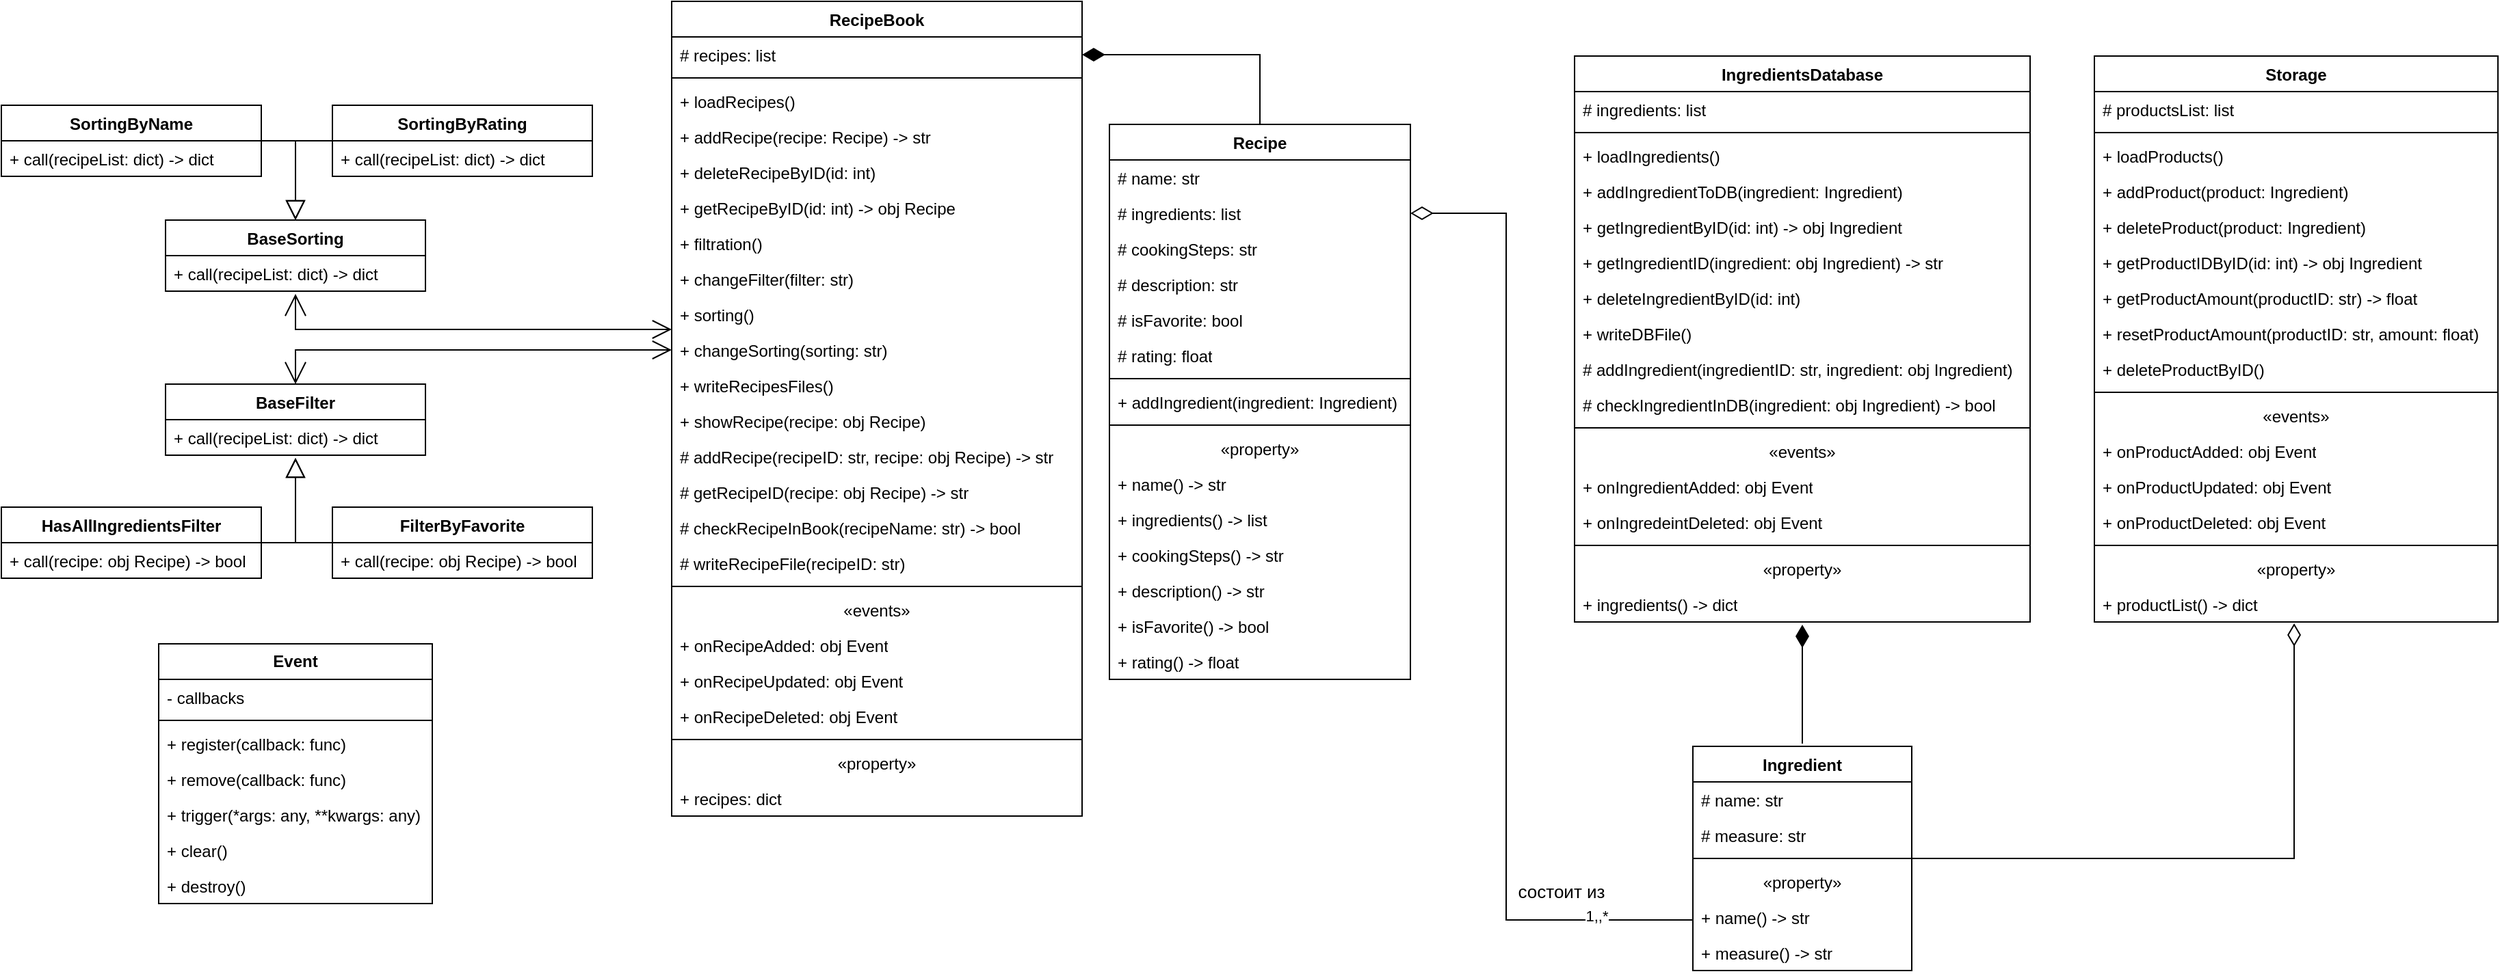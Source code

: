 <mxfile version="21.0.7" type="github">
  <diagram id="-kn6bmwOEX6bNteVUtLe" name="Сторінка-1">
    <mxGraphModel dx="2261" dy="796" grid="1" gridSize="10" guides="1" tooltips="1" connect="1" arrows="1" fold="1" page="1" pageScale="1" pageWidth="827" pageHeight="1169" math="0" shadow="0">
      <root>
        <mxCell id="WIyWlLk6GJQsqaUBKTNV-0" />
        <mxCell id="WIyWlLk6GJQsqaUBKTNV-1" parent="WIyWlLk6GJQsqaUBKTNV-0" />
        <mxCell id="mWoIDYGW3YJS3TkoZnYY-5" value="Ingredient" style="swimlane;fontStyle=1;align=center;verticalAlign=top;childLayout=stackLayout;horizontal=1;startSize=26;horizontalStack=0;resizeParent=1;resizeParentMax=0;resizeLast=0;collapsible=1;marginBottom=0;" parent="WIyWlLk6GJQsqaUBKTNV-1" vertex="1">
          <mxGeometry x="486.5" y="585" width="160" height="164" as="geometry" />
        </mxCell>
        <mxCell id="mWoIDYGW3YJS3TkoZnYY-9" value="# name: str" style="text;strokeColor=none;fillColor=none;align=left;verticalAlign=top;spacingLeft=4;spacingRight=4;overflow=hidden;rotatable=0;points=[[0,0.5],[1,0.5]];portConstraint=eastwest;" parent="mWoIDYGW3YJS3TkoZnYY-5" vertex="1">
          <mxGeometry y="26" width="160" height="26" as="geometry" />
        </mxCell>
        <mxCell id="mWoIDYGW3YJS3TkoZnYY-10" value="# measure: str" style="text;strokeColor=none;fillColor=none;align=left;verticalAlign=top;spacingLeft=4;spacingRight=4;overflow=hidden;rotatable=0;points=[[0,0.5],[1,0.5]];portConstraint=eastwest;" parent="mWoIDYGW3YJS3TkoZnYY-5" vertex="1">
          <mxGeometry y="52" width="160" height="26" as="geometry" />
        </mxCell>
        <mxCell id="mWoIDYGW3YJS3TkoZnYY-7" value="" style="line;strokeWidth=1;fillColor=none;align=left;verticalAlign=middle;spacingTop=-1;spacingLeft=3;spacingRight=3;rotatable=0;labelPosition=right;points=[];portConstraint=eastwest;strokeColor=inherit;" parent="mWoIDYGW3YJS3TkoZnYY-5" vertex="1">
          <mxGeometry y="78" width="160" height="8" as="geometry" />
        </mxCell>
        <mxCell id="mWoIDYGW3YJS3TkoZnYY-30" value="«‎property»‎" style="text;strokeColor=none;fillColor=none;align=center;verticalAlign=top;spacingLeft=4;spacingRight=4;overflow=hidden;rotatable=0;points=[[0,0.5],[1,0.5]];portConstraint=eastwest;fontColor=default;" parent="mWoIDYGW3YJS3TkoZnYY-5" vertex="1">
          <mxGeometry y="86" width="160" height="26" as="geometry" />
        </mxCell>
        <mxCell id="mWoIDYGW3YJS3TkoZnYY-31" value="+ name() -&gt; str" style="text;strokeColor=none;fillColor=none;align=left;verticalAlign=top;spacingLeft=4;spacingRight=4;overflow=hidden;rotatable=0;points=[[0,0.5],[1,0.5]];portConstraint=eastwest;fontColor=default;" parent="mWoIDYGW3YJS3TkoZnYY-5" vertex="1">
          <mxGeometry y="112" width="160" height="26" as="geometry" />
        </mxCell>
        <mxCell id="mWoIDYGW3YJS3TkoZnYY-33" value="+ measure() -&gt; str" style="text;strokeColor=none;fillColor=none;align=left;verticalAlign=top;spacingLeft=4;spacingRight=4;overflow=hidden;rotatable=0;points=[[0,0.5],[1,0.5]];portConstraint=eastwest;fontColor=default;" parent="mWoIDYGW3YJS3TkoZnYY-5" vertex="1">
          <mxGeometry y="138" width="160" height="26" as="geometry" />
        </mxCell>
        <mxCell id="mWoIDYGW3YJS3TkoZnYY-12" value="Recipe" style="swimlane;fontStyle=1;align=center;verticalAlign=top;childLayout=stackLayout;horizontal=1;startSize=26;horizontalStack=0;resizeParent=1;resizeParentMax=0;resizeLast=0;collapsible=1;marginBottom=0;" parent="WIyWlLk6GJQsqaUBKTNV-1" vertex="1">
          <mxGeometry x="60" y="130" width="220" height="406" as="geometry" />
        </mxCell>
        <mxCell id="mWoIDYGW3YJS3TkoZnYY-13" value="# name: str" style="text;strokeColor=none;fillColor=none;align=left;verticalAlign=top;spacingLeft=4;spacingRight=4;overflow=hidden;rotatable=0;points=[[0,0.5],[1,0.5]];portConstraint=eastwest;" parent="mWoIDYGW3YJS3TkoZnYY-12" vertex="1">
          <mxGeometry y="26" width="220" height="26" as="geometry" />
        </mxCell>
        <mxCell id="mWoIDYGW3YJS3TkoZnYY-18" value="# ingredients: list" style="text;strokeColor=none;fillColor=none;align=left;verticalAlign=top;spacingLeft=4;spacingRight=4;overflow=hidden;rotatable=0;points=[[0,0.5],[1,0.5]];portConstraint=eastwest;" parent="mWoIDYGW3YJS3TkoZnYY-12" vertex="1">
          <mxGeometry y="52" width="220" height="26" as="geometry" />
        </mxCell>
        <mxCell id="mWoIDYGW3YJS3TkoZnYY-17" value="# cookingSteps: str" style="text;strokeColor=none;fillColor=none;align=left;verticalAlign=top;spacingLeft=4;spacingRight=4;overflow=hidden;rotatable=0;points=[[0,0.5],[1,0.5]];portConstraint=eastwest;" parent="mWoIDYGW3YJS3TkoZnYY-12" vertex="1">
          <mxGeometry y="78" width="220" height="26" as="geometry" />
        </mxCell>
        <mxCell id="mWoIDYGW3YJS3TkoZnYY-16" value="# description: str" style="text;strokeColor=none;fillColor=none;align=left;verticalAlign=top;spacingLeft=4;spacingRight=4;overflow=hidden;rotatable=0;points=[[0,0.5],[1,0.5]];portConstraint=eastwest;" parent="mWoIDYGW3YJS3TkoZnYY-12" vertex="1">
          <mxGeometry y="104" width="220" height="26" as="geometry" />
        </mxCell>
        <mxCell id="JxluQn_6wHAGIl9R4ORg-9" value="# isFavorite: bool" style="text;strokeColor=none;fillColor=none;align=left;verticalAlign=top;spacingLeft=4;spacingRight=4;overflow=hidden;rotatable=0;points=[[0,0.5],[1,0.5]];portConstraint=eastwest;" parent="mWoIDYGW3YJS3TkoZnYY-12" vertex="1">
          <mxGeometry y="130" width="220" height="26" as="geometry" />
        </mxCell>
        <mxCell id="-GIj-BYh09AGGGfETqaD-11" value="# rating: float" style="text;strokeColor=none;fillColor=none;align=left;verticalAlign=top;spacingLeft=4;spacingRight=4;overflow=hidden;rotatable=0;points=[[0,0.5],[1,0.5]];portConstraint=eastwest;whiteSpace=wrap;html=1;" parent="mWoIDYGW3YJS3TkoZnYY-12" vertex="1">
          <mxGeometry y="156" width="220" height="26" as="geometry" />
        </mxCell>
        <mxCell id="30NpxsHkkCKQfv4rS0bY-3" value="" style="line;strokeWidth=1;fillColor=none;align=left;verticalAlign=middle;spacingTop=-1;spacingLeft=3;spacingRight=3;rotatable=0;labelPosition=right;points=[];portConstraint=eastwest;strokeColor=inherit;" parent="mWoIDYGW3YJS3TkoZnYY-12" vertex="1">
          <mxGeometry y="182" width="220" height="8" as="geometry" />
        </mxCell>
        <mxCell id="mWoIDYGW3YJS3TkoZnYY-15" value="+ addIngredient(ingredient: Ingredient)" style="text;strokeColor=none;fillColor=none;align=left;verticalAlign=top;spacingLeft=4;spacingRight=4;overflow=hidden;rotatable=0;points=[[0,0.5],[1,0.5]];portConstraint=eastwest;" parent="mWoIDYGW3YJS3TkoZnYY-12" vertex="1">
          <mxGeometry y="190" width="220" height="26" as="geometry" />
        </mxCell>
        <mxCell id="mWoIDYGW3YJS3TkoZnYY-14" value="" style="line;strokeWidth=1;fillColor=none;align=left;verticalAlign=middle;spacingTop=-1;spacingLeft=3;spacingRight=3;rotatable=0;labelPosition=right;points=[];portConstraint=eastwest;strokeColor=inherit;" parent="mWoIDYGW3YJS3TkoZnYY-12" vertex="1">
          <mxGeometry y="216" width="220" height="8" as="geometry" />
        </mxCell>
        <mxCell id="mWoIDYGW3YJS3TkoZnYY-24" value="«‎property»‎" style="text;strokeColor=none;fillColor=none;align=center;verticalAlign=top;spacingLeft=4;spacingRight=4;overflow=hidden;rotatable=0;points=[[0,0.5],[1,0.5]];portConstraint=eastwest;fontColor=default;" parent="mWoIDYGW3YJS3TkoZnYY-12" vertex="1">
          <mxGeometry y="224" width="220" height="26" as="geometry" />
        </mxCell>
        <mxCell id="JxluQn_6wHAGIl9R4ORg-11" value="+ name() -&gt; str" style="text;strokeColor=none;fillColor=none;align=left;verticalAlign=top;spacingLeft=4;spacingRight=4;overflow=hidden;rotatable=0;points=[[0,0.5],[1,0.5]];portConstraint=eastwest;" parent="mWoIDYGW3YJS3TkoZnYY-12" vertex="1">
          <mxGeometry y="250" width="220" height="26" as="geometry" />
        </mxCell>
        <mxCell id="mWoIDYGW3YJS3TkoZnYY-27" value="+ ingredients() -&gt; list" style="text;strokeColor=none;fillColor=none;align=left;verticalAlign=top;spacingLeft=4;spacingRight=4;overflow=hidden;rotatable=0;points=[[0,0.5],[1,0.5]];portConstraint=eastwest;fontColor=default;" parent="mWoIDYGW3YJS3TkoZnYY-12" vertex="1">
          <mxGeometry y="276" width="220" height="26" as="geometry" />
        </mxCell>
        <mxCell id="mWoIDYGW3YJS3TkoZnYY-28" value="+ cookingSteps() -&gt; str" style="text;strokeColor=none;fillColor=none;align=left;verticalAlign=top;spacingLeft=4;spacingRight=4;overflow=hidden;rotatable=0;points=[[0,0.5],[1,0.5]];portConstraint=eastwest;fontColor=default;" parent="mWoIDYGW3YJS3TkoZnYY-12" vertex="1">
          <mxGeometry y="302" width="220" height="26" as="geometry" />
        </mxCell>
        <mxCell id="mWoIDYGW3YJS3TkoZnYY-26" value="+ description() -&gt; str" style="text;strokeColor=none;fillColor=none;align=left;verticalAlign=top;spacingLeft=4;spacingRight=4;overflow=hidden;rotatable=0;points=[[0,0.5],[1,0.5]];portConstraint=eastwest;fontColor=default;" parent="mWoIDYGW3YJS3TkoZnYY-12" vertex="1">
          <mxGeometry y="328" width="220" height="26" as="geometry" />
        </mxCell>
        <mxCell id="JxluQn_6wHAGIl9R4ORg-10" value="+ isFavorite() -&gt; bool" style="text;strokeColor=none;fillColor=none;align=left;verticalAlign=top;spacingLeft=4;spacingRight=4;overflow=hidden;rotatable=0;points=[[0,0.5],[1,0.5]];portConstraint=eastwest;" parent="mWoIDYGW3YJS3TkoZnYY-12" vertex="1">
          <mxGeometry y="354" width="220" height="26" as="geometry" />
        </mxCell>
        <mxCell id="-GIj-BYh09AGGGfETqaD-12" value="+ rating() -&amp;gt; float" style="text;strokeColor=none;fillColor=none;align=left;verticalAlign=top;spacingLeft=4;spacingRight=4;overflow=hidden;rotatable=0;points=[[0,0.5],[1,0.5]];portConstraint=eastwest;whiteSpace=wrap;html=1;" parent="mWoIDYGW3YJS3TkoZnYY-12" vertex="1">
          <mxGeometry y="380" width="220" height="26" as="geometry" />
        </mxCell>
        <mxCell id="mWoIDYGW3YJS3TkoZnYY-40" style="edgeStyle=orthogonalEdgeStyle;rounded=0;orthogonalLoop=1;jettySize=auto;html=1;fontColor=default;endArrow=none;endFill=0;sketch=0;startArrow=diamondThin;startFill=0;sourcePerimeterSpacing=2;targetPerimeterSpacing=2;endSize=12;startSize=14;jumpStyle=none;exitX=1;exitY=0.5;exitDx=0;exitDy=0;entryX=0;entryY=0.5;entryDx=0;entryDy=0;" parent="WIyWlLk6GJQsqaUBKTNV-1" source="mWoIDYGW3YJS3TkoZnYY-18" target="mWoIDYGW3YJS3TkoZnYY-5" edge="1">
          <mxGeometry relative="1" as="geometry">
            <mxPoint x="380" y="1070" as="targetPoint" />
            <Array as="points">
              <mxPoint x="350" y="195" />
              <mxPoint x="350" y="712" />
            </Array>
          </mxGeometry>
        </mxCell>
        <mxCell id="mWoIDYGW3YJS3TkoZnYY-41" value="состоит из" style="edgeLabel;html=1;align=center;verticalAlign=middle;resizable=0;points=[];fontColor=default;fontSize=13;" parent="mWoIDYGW3YJS3TkoZnYY-40" vertex="1" connectable="0">
          <mxGeometry x="0.154" y="3" relative="1" as="geometry">
            <mxPoint x="37" y="122" as="offset" />
          </mxGeometry>
        </mxCell>
        <mxCell id="mWoIDYGW3YJS3TkoZnYY-43" value="1,,*" style="edgeLabel;html=1;align=center;verticalAlign=middle;resizable=0;points=[];fontColor=default;" parent="mWoIDYGW3YJS3TkoZnYY-40" vertex="1" connectable="0">
          <mxGeometry x="0.749" relative="1" as="geometry">
            <mxPoint x="-19" y="-3" as="offset" />
          </mxGeometry>
        </mxCell>
        <mxCell id="T56qljVmKqdPefCjP2vt-42" style="edgeStyle=orthogonalEdgeStyle;rounded=0;orthogonalLoop=1;jettySize=auto;html=1;strokeWidth=1;startArrow=diamondThin;startFill=1;endArrow=none;endFill=0;startSize=14;endSize=12;sourcePerimeterSpacing=2;targetPerimeterSpacing=2;" parent="WIyWlLk6GJQsqaUBKTNV-1" source="mWoIDYGW3YJS3TkoZnYY-46" target="mWoIDYGW3YJS3TkoZnYY-5" edge="1">
          <mxGeometry relative="1" as="geometry" />
        </mxCell>
        <mxCell id="mWoIDYGW3YJS3TkoZnYY-46" value="IngredientsDatabase" style="swimlane;fontStyle=1;childLayout=stackLayout;horizontal=1;startSize=26;fillColor=none;horizontalStack=0;resizeParent=1;resizeParentMax=0;resizeLast=0;collapsible=1;marginBottom=0;fontColor=default;" parent="WIyWlLk6GJQsqaUBKTNV-1" vertex="1">
          <mxGeometry x="400" y="80" width="333" height="414" as="geometry" />
        </mxCell>
        <mxCell id="mWoIDYGW3YJS3TkoZnYY-47" value="# ingredients: list" style="text;strokeColor=none;fillColor=none;align=left;verticalAlign=top;spacingLeft=4;spacingRight=4;overflow=hidden;rotatable=0;points=[[0,0.5],[1,0.5]];portConstraint=eastwest;fontColor=default;" parent="mWoIDYGW3YJS3TkoZnYY-46" vertex="1">
          <mxGeometry y="26" width="333" height="26" as="geometry" />
        </mxCell>
        <mxCell id="mWoIDYGW3YJS3TkoZnYY-51" value="" style="line;strokeWidth=1;fillColor=none;align=left;verticalAlign=middle;spacingTop=-1;spacingLeft=3;spacingRight=3;rotatable=0;labelPosition=right;points=[];portConstraint=eastwest;strokeColor=inherit;fontColor=default;" parent="mWoIDYGW3YJS3TkoZnYY-46" vertex="1">
          <mxGeometry y="52" width="333" height="8" as="geometry" />
        </mxCell>
        <mxCell id="JxluQn_6wHAGIl9R4ORg-12" value="+ loadIngredients()" style="text;strokeColor=none;fillColor=none;align=left;verticalAlign=top;spacingLeft=4;spacingRight=4;overflow=hidden;rotatable=0;points=[[0,0.5],[1,0.5]];portConstraint=eastwest;" parent="mWoIDYGW3YJS3TkoZnYY-46" vertex="1">
          <mxGeometry y="60" width="333" height="26" as="geometry" />
        </mxCell>
        <mxCell id="mWoIDYGW3YJS3TkoZnYY-52" value="+ addIngredientToDB(ingredient: Ingredient)" style="text;strokeColor=none;fillColor=none;align=left;verticalAlign=top;spacingLeft=4;spacingRight=4;overflow=hidden;rotatable=0;points=[[0,0.5],[1,0.5]];portConstraint=eastwest;fontColor=default;" parent="mWoIDYGW3YJS3TkoZnYY-46" vertex="1">
          <mxGeometry y="86" width="333" height="26" as="geometry" />
        </mxCell>
        <mxCell id="mWoIDYGW3YJS3TkoZnYY-53" value="+ getIngredientByID(id: int) -&gt; obj Ingredient" style="text;strokeColor=none;fillColor=none;align=left;verticalAlign=top;spacingLeft=4;spacingRight=4;overflow=hidden;rotatable=0;points=[[0,0.5],[1,0.5]];portConstraint=eastwest;fontColor=default;" parent="mWoIDYGW3YJS3TkoZnYY-46" vertex="1">
          <mxGeometry y="112" width="333" height="26" as="geometry" />
        </mxCell>
        <mxCell id="-GIj-BYh09AGGGfETqaD-14" value="+ getIngredientID(ingredient: obj Ingredient) -&amp;gt; str&amp;nbsp;" style="text;strokeColor=none;fillColor=none;align=left;verticalAlign=top;spacingLeft=4;spacingRight=4;overflow=hidden;rotatable=0;points=[[0,0.5],[1,0.5]];portConstraint=eastwest;whiteSpace=wrap;html=1;" parent="mWoIDYGW3YJS3TkoZnYY-46" vertex="1">
          <mxGeometry y="138" width="333" height="26" as="geometry" />
        </mxCell>
        <mxCell id="mWoIDYGW3YJS3TkoZnYY-50" value="+ deleteIngredientByID(id: int)" style="text;strokeColor=none;fillColor=none;align=left;verticalAlign=top;spacingLeft=4;spacingRight=4;overflow=hidden;rotatable=0;points=[[0,0.5],[1,0.5]];portConstraint=eastwest;fontColor=default;" parent="mWoIDYGW3YJS3TkoZnYY-46" vertex="1">
          <mxGeometry y="164" width="333" height="26" as="geometry" />
        </mxCell>
        <mxCell id="JxluQn_6wHAGIl9R4ORg-13" value="+ writeDBFile()" style="text;strokeColor=none;fillColor=none;align=left;verticalAlign=top;spacingLeft=4;spacingRight=4;overflow=hidden;rotatable=0;points=[[0,0.5],[1,0.5]];portConstraint=eastwest;" parent="mWoIDYGW3YJS3TkoZnYY-46" vertex="1">
          <mxGeometry y="190" width="333" height="26" as="geometry" />
        </mxCell>
        <mxCell id="-GIj-BYh09AGGGfETqaD-13" value="# addIngredient(ingredientID: str, ingredient: obj Ingredient)" style="text;strokeColor=none;fillColor=none;align=left;verticalAlign=top;spacingLeft=4;spacingRight=4;overflow=hidden;rotatable=0;points=[[0,0.5],[1,0.5]];portConstraint=eastwest;whiteSpace=wrap;html=1;" parent="mWoIDYGW3YJS3TkoZnYY-46" vertex="1">
          <mxGeometry y="216" width="333" height="26" as="geometry" />
        </mxCell>
        <mxCell id="-GIj-BYh09AGGGfETqaD-15" value="# checkIngredientInDB(ingredient: obj Ingredient) -&amp;gt; bool" style="text;strokeColor=none;fillColor=none;align=left;verticalAlign=top;spacingLeft=4;spacingRight=4;overflow=hidden;rotatable=0;points=[[0,0.5],[1,0.5]];portConstraint=eastwest;whiteSpace=wrap;html=1;" parent="mWoIDYGW3YJS3TkoZnYY-46" vertex="1">
          <mxGeometry y="242" width="333" height="26" as="geometry" />
        </mxCell>
        <mxCell id="30NpxsHkkCKQfv4rS0bY-1" value="" style="line;strokeWidth=1;fillColor=none;align=left;verticalAlign=middle;spacingTop=-1;spacingLeft=3;spacingRight=3;rotatable=0;labelPosition=right;points=[];portConstraint=eastwest;strokeColor=inherit;" parent="mWoIDYGW3YJS3TkoZnYY-46" vertex="1">
          <mxGeometry y="268" width="333" height="8" as="geometry" />
        </mxCell>
        <mxCell id="30NpxsHkkCKQfv4rS0bY-6" value="«‎events»‎" style="text;strokeColor=none;fillColor=none;align=center;verticalAlign=top;spacingLeft=4;spacingRight=4;overflow=hidden;rotatable=0;points=[[0,0.5],[1,0.5]];portConstraint=eastwest;fontColor=default;" parent="mWoIDYGW3YJS3TkoZnYY-46" vertex="1">
          <mxGeometry y="276" width="333" height="26" as="geometry" />
        </mxCell>
        <mxCell id="30NpxsHkkCKQfv4rS0bY-8" value="+ onIngredientAdded: obj Event" style="text;strokeColor=none;fillColor=none;align=left;verticalAlign=top;spacingLeft=4;spacingRight=4;overflow=hidden;rotatable=0;points=[[0,0.5],[1,0.5]];portConstraint=eastwest;whiteSpace=wrap;html=1;" parent="mWoIDYGW3YJS3TkoZnYY-46" vertex="1">
          <mxGeometry y="302" width="333" height="26" as="geometry" />
        </mxCell>
        <mxCell id="30NpxsHkkCKQfv4rS0bY-9" value="+ onIngredeintDeleted: obj Event" style="text;strokeColor=none;fillColor=none;align=left;verticalAlign=top;spacingLeft=4;spacingRight=4;overflow=hidden;rotatable=0;points=[[0,0.5],[1,0.5]];portConstraint=eastwest;whiteSpace=wrap;html=1;" parent="mWoIDYGW3YJS3TkoZnYY-46" vertex="1">
          <mxGeometry y="328" width="333" height="26" as="geometry" />
        </mxCell>
        <mxCell id="30NpxsHkkCKQfv4rS0bY-7" value="" style="line;strokeWidth=1;fillColor=none;align=left;verticalAlign=middle;spacingTop=-1;spacingLeft=3;spacingRight=3;rotatable=0;labelPosition=right;points=[];portConstraint=eastwest;strokeColor=inherit;" parent="mWoIDYGW3YJS3TkoZnYY-46" vertex="1">
          <mxGeometry y="354" width="333" height="8" as="geometry" />
        </mxCell>
        <mxCell id="30NpxsHkkCKQfv4rS0bY-0" value="«‎property»‎" style="text;strokeColor=none;fillColor=none;align=center;verticalAlign=top;spacingLeft=4;spacingRight=4;overflow=hidden;rotatable=0;points=[[0,0.5],[1,0.5]];portConstraint=eastwest;fontColor=default;" parent="mWoIDYGW3YJS3TkoZnYY-46" vertex="1">
          <mxGeometry y="362" width="333" height="26" as="geometry" />
        </mxCell>
        <mxCell id="30NpxsHkkCKQfv4rS0bY-2" value="+ ingredients() -&amp;gt; dict" style="text;strokeColor=none;fillColor=none;align=left;verticalAlign=top;spacingLeft=4;spacingRight=4;overflow=hidden;rotatable=0;points=[[0,0.5],[1,0.5]];portConstraint=eastwest;whiteSpace=wrap;html=1;" parent="mWoIDYGW3YJS3TkoZnYY-46" vertex="1">
          <mxGeometry y="388" width="333" height="26" as="geometry" />
        </mxCell>
        <mxCell id="mWoIDYGW3YJS3TkoZnYY-58" value="RecipeBook" style="swimlane;fontStyle=1;align=center;verticalAlign=top;childLayout=stackLayout;horizontal=1;startSize=26;horizontalStack=0;resizeParent=1;resizeParentMax=0;resizeLast=0;collapsible=1;marginBottom=0;fontColor=default;" parent="WIyWlLk6GJQsqaUBKTNV-1" vertex="1">
          <mxGeometry x="-260" y="40" width="300" height="596" as="geometry" />
        </mxCell>
        <mxCell id="mWoIDYGW3YJS3TkoZnYY-59" value="# recipes: list" style="text;strokeColor=none;fillColor=none;align=left;verticalAlign=top;spacingLeft=4;spacingRight=4;overflow=hidden;rotatable=0;points=[[0,0.5],[1,0.5]];portConstraint=eastwest;fontColor=default;" parent="mWoIDYGW3YJS3TkoZnYY-58" vertex="1">
          <mxGeometry y="26" width="300" height="26" as="geometry" />
        </mxCell>
        <mxCell id="mWoIDYGW3YJS3TkoZnYY-60" value="" style="line;strokeWidth=1;fillColor=none;align=left;verticalAlign=middle;spacingTop=-1;spacingLeft=3;spacingRight=3;rotatable=0;labelPosition=right;points=[];portConstraint=eastwest;strokeColor=inherit;fontColor=default;" parent="mWoIDYGW3YJS3TkoZnYY-58" vertex="1">
          <mxGeometry y="52" width="300" height="8" as="geometry" />
        </mxCell>
        <mxCell id="mWoIDYGW3YJS3TkoZnYY-61" value="+ loadRecipes()" style="text;strokeColor=none;fillColor=none;align=left;verticalAlign=top;spacingLeft=4;spacingRight=4;overflow=hidden;rotatable=0;points=[[0,0.5],[1,0.5]];portConstraint=eastwest;fontColor=default;" parent="mWoIDYGW3YJS3TkoZnYY-58" vertex="1">
          <mxGeometry y="60" width="300" height="26" as="geometry" />
        </mxCell>
        <mxCell id="mWoIDYGW3YJS3TkoZnYY-64" value="+ addRecipe(recipe: Recipe) -&gt; str" style="text;strokeColor=none;fillColor=none;align=left;verticalAlign=top;spacingLeft=4;spacingRight=4;overflow=hidden;rotatable=0;points=[[0,0.5],[1,0.5]];portConstraint=eastwest;fontColor=default;" parent="mWoIDYGW3YJS3TkoZnYY-58" vertex="1">
          <mxGeometry y="86" width="300" height="26" as="geometry" />
        </mxCell>
        <mxCell id="mWoIDYGW3YJS3TkoZnYY-66" value="+ deleteRecipeByID(id: int)" style="text;strokeColor=none;fillColor=none;align=left;verticalAlign=top;spacingLeft=4;spacingRight=4;overflow=hidden;rotatable=0;points=[[0,0.5],[1,0.5]];portConstraint=eastwest;fontColor=default;" parent="mWoIDYGW3YJS3TkoZnYY-58" vertex="1">
          <mxGeometry y="112" width="300" height="26" as="geometry" />
        </mxCell>
        <mxCell id="mWoIDYGW3YJS3TkoZnYY-65" value="+ getRecipeByID(id: int) -&gt; obj Recipe" style="text;strokeColor=none;fillColor=none;align=left;verticalAlign=top;spacingLeft=4;spacingRight=4;overflow=hidden;rotatable=0;points=[[0,0.5],[1,0.5]];portConstraint=eastwest;fontColor=default;" parent="mWoIDYGW3YJS3TkoZnYY-58" vertex="1">
          <mxGeometry y="138" width="300" height="26" as="geometry" />
        </mxCell>
        <mxCell id="-GIj-BYh09AGGGfETqaD-6" value="+ filtration()" style="text;strokeColor=none;fillColor=none;align=left;verticalAlign=top;spacingLeft=4;spacingRight=4;overflow=hidden;rotatable=0;points=[[0,0.5],[1,0.5]];portConstraint=eastwest;whiteSpace=wrap;html=1;" parent="mWoIDYGW3YJS3TkoZnYY-58" vertex="1">
          <mxGeometry y="164" width="300" height="26" as="geometry" />
        </mxCell>
        <mxCell id="-GIj-BYh09AGGGfETqaD-7" value="+ changeFilter(filter: str)" style="text;strokeColor=none;fillColor=none;align=left;verticalAlign=top;spacingLeft=4;spacingRight=4;overflow=hidden;rotatable=0;points=[[0,0.5],[1,0.5]];portConstraint=eastwest;whiteSpace=wrap;html=1;" parent="mWoIDYGW3YJS3TkoZnYY-58" vertex="1">
          <mxGeometry y="190" width="300" height="26" as="geometry" />
        </mxCell>
        <mxCell id="-GIj-BYh09AGGGfETqaD-8" value="+ sorting()" style="text;strokeColor=none;fillColor=none;align=left;verticalAlign=top;spacingLeft=4;spacingRight=4;overflow=hidden;rotatable=0;points=[[0,0.5],[1,0.5]];portConstraint=eastwest;whiteSpace=wrap;html=1;" parent="mWoIDYGW3YJS3TkoZnYY-58" vertex="1">
          <mxGeometry y="216" width="300" height="26" as="geometry" />
        </mxCell>
        <mxCell id="-GIj-BYh09AGGGfETqaD-9" value="+ changeSorting(sorting: str)" style="text;strokeColor=none;fillColor=none;align=left;verticalAlign=top;spacingLeft=4;spacingRight=4;overflow=hidden;rotatable=0;points=[[0,0.5],[1,0.5]];portConstraint=eastwest;whiteSpace=wrap;html=1;" parent="mWoIDYGW3YJS3TkoZnYY-58" vertex="1">
          <mxGeometry y="242" width="300" height="26" as="geometry" />
        </mxCell>
        <mxCell id="-GIj-BYh09AGGGfETqaD-4" value="+ writeRecipesFiles()" style="text;strokeColor=none;fillColor=none;align=left;verticalAlign=top;spacingLeft=4;spacingRight=4;overflow=hidden;rotatable=0;points=[[0,0.5],[1,0.5]];portConstraint=eastwest;whiteSpace=wrap;html=1;" parent="mWoIDYGW3YJS3TkoZnYY-58" vertex="1">
          <mxGeometry y="268" width="300" height="26" as="geometry" />
        </mxCell>
        <mxCell id="-GIj-BYh09AGGGfETqaD-10" value="+ showRecipe(recipe: obj Recipe)" style="text;strokeColor=none;fillColor=none;align=left;verticalAlign=top;spacingLeft=4;spacingRight=4;overflow=hidden;rotatable=0;points=[[0,0.5],[1,0.5]];portConstraint=eastwest;whiteSpace=wrap;html=1;" parent="mWoIDYGW3YJS3TkoZnYY-58" vertex="1">
          <mxGeometry y="294" width="300" height="26" as="geometry" />
        </mxCell>
        <mxCell id="-GIj-BYh09AGGGfETqaD-0" value="#&amp;nbsp;addRecipe(recipeID: str, recipe: obj Recipe&lt;span style=&quot;background-color: initial;&quot;&gt;) -&amp;gt; str&lt;/span&gt;" style="text;strokeColor=none;fillColor=none;align=left;verticalAlign=top;spacingLeft=4;spacingRight=4;overflow=hidden;rotatable=0;points=[[0,0.5],[1,0.5]];portConstraint=eastwest;whiteSpace=wrap;html=1;" parent="mWoIDYGW3YJS3TkoZnYY-58" vertex="1">
          <mxGeometry y="320" width="300" height="26" as="geometry" />
        </mxCell>
        <mxCell id="-GIj-BYh09AGGGfETqaD-1" value="#&amp;nbsp;getRecipeID(recipe: obj Recipe) -&amp;gt; str" style="text;strokeColor=none;fillColor=none;align=left;verticalAlign=top;spacingLeft=4;spacingRight=4;overflow=hidden;rotatable=0;points=[[0,0.5],[1,0.5]];portConstraint=eastwest;whiteSpace=wrap;html=1;" parent="mWoIDYGW3YJS3TkoZnYY-58" vertex="1">
          <mxGeometry y="346" width="300" height="26" as="geometry" />
        </mxCell>
        <mxCell id="-GIj-BYh09AGGGfETqaD-2" value="#&amp;nbsp;checkRecipeInBook(recipeName: str) -&amp;gt; bool" style="text;strokeColor=none;fillColor=none;align=left;verticalAlign=top;spacingLeft=4;spacingRight=4;overflow=hidden;rotatable=0;points=[[0,0.5],[1,0.5]];portConstraint=eastwest;whiteSpace=wrap;html=1;" parent="mWoIDYGW3YJS3TkoZnYY-58" vertex="1">
          <mxGeometry y="372" width="300" height="26" as="geometry" />
        </mxCell>
        <mxCell id="-GIj-BYh09AGGGfETqaD-5" value="# writeRecipeFile(recipeID: str)" style="text;strokeColor=none;fillColor=none;align=left;verticalAlign=top;spacingLeft=4;spacingRight=4;overflow=hidden;rotatable=0;points=[[0,0.5],[1,0.5]];portConstraint=eastwest;whiteSpace=wrap;html=1;" parent="mWoIDYGW3YJS3TkoZnYY-58" vertex="1">
          <mxGeometry y="398" width="300" height="26" as="geometry" />
        </mxCell>
        <mxCell id="30NpxsHkkCKQfv4rS0bY-16" value="" style="line;strokeWidth=1;fillColor=none;align=left;verticalAlign=middle;spacingTop=-1;spacingLeft=3;spacingRight=3;rotatable=0;labelPosition=right;points=[];portConstraint=eastwest;strokeColor=inherit;" parent="mWoIDYGW3YJS3TkoZnYY-58" vertex="1">
          <mxGeometry y="424" width="300" height="8" as="geometry" />
        </mxCell>
        <mxCell id="30NpxsHkkCKQfv4rS0bY-15" value="«‎events»‎" style="text;strokeColor=none;fillColor=none;align=center;verticalAlign=top;spacingLeft=4;spacingRight=4;overflow=hidden;rotatable=0;points=[[0,0.5],[1,0.5]];portConstraint=eastwest;fontColor=default;" parent="mWoIDYGW3YJS3TkoZnYY-58" vertex="1">
          <mxGeometry y="432" width="300" height="26" as="geometry" />
        </mxCell>
        <mxCell id="30NpxsHkkCKQfv4rS0bY-18" value="+ onRecipeAdded: obj Event" style="text;strokeColor=none;fillColor=none;align=left;verticalAlign=top;spacingLeft=4;spacingRight=4;overflow=hidden;rotatable=0;points=[[0,0.5],[1,0.5]];portConstraint=eastwest;whiteSpace=wrap;html=1;" parent="mWoIDYGW3YJS3TkoZnYY-58" vertex="1">
          <mxGeometry y="458" width="300" height="26" as="geometry" />
        </mxCell>
        <mxCell id="30NpxsHkkCKQfv4rS0bY-19" value="+ onRecipeUpdated: obj Event" style="text;strokeColor=none;fillColor=none;align=left;verticalAlign=top;spacingLeft=4;spacingRight=4;overflow=hidden;rotatable=0;points=[[0,0.5],[1,0.5]];portConstraint=eastwest;whiteSpace=wrap;html=1;" parent="mWoIDYGW3YJS3TkoZnYY-58" vertex="1">
          <mxGeometry y="484" width="300" height="26" as="geometry" />
        </mxCell>
        <mxCell id="30NpxsHkkCKQfv4rS0bY-17" value="+ onRecipeDeleted: obj Event" style="text;strokeColor=none;fillColor=none;align=left;verticalAlign=top;spacingLeft=4;spacingRight=4;overflow=hidden;rotatable=0;points=[[0,0.5],[1,0.5]];portConstraint=eastwest;whiteSpace=wrap;html=1;" parent="mWoIDYGW3YJS3TkoZnYY-58" vertex="1">
          <mxGeometry y="510" width="300" height="26" as="geometry" />
        </mxCell>
        <mxCell id="30NpxsHkkCKQfv4rS0bY-4" value="" style="line;strokeWidth=1;fillColor=none;align=left;verticalAlign=middle;spacingTop=-1;spacingLeft=3;spacingRight=3;rotatable=0;labelPosition=right;points=[];portConstraint=eastwest;strokeColor=inherit;" parent="mWoIDYGW3YJS3TkoZnYY-58" vertex="1">
          <mxGeometry y="536" width="300" height="8" as="geometry" />
        </mxCell>
        <mxCell id="JxluQn_6wHAGIl9R4ORg-7" value="«‎property»‎" style="text;strokeColor=none;fillColor=none;align=center;verticalAlign=top;spacingLeft=4;spacingRight=4;overflow=hidden;rotatable=0;points=[[0,0.5],[1,0.5]];portConstraint=eastwest;" parent="mWoIDYGW3YJS3TkoZnYY-58" vertex="1">
          <mxGeometry y="544" width="300" height="26" as="geometry" />
        </mxCell>
        <mxCell id="JxluQn_6wHAGIl9R4ORg-8" value="+ recipes: dict" style="text;strokeColor=none;fillColor=none;align=left;verticalAlign=top;spacingLeft=4;spacingRight=4;overflow=hidden;rotatable=0;points=[[0,0.5],[1,0.5]];portConstraint=eastwest;" parent="mWoIDYGW3YJS3TkoZnYY-58" vertex="1">
          <mxGeometry y="570" width="300" height="26" as="geometry" />
        </mxCell>
        <mxCell id="30NpxsHkkCKQfv4rS0bY-39" style="edgeStyle=orthogonalEdgeStyle;rounded=0;orthogonalLoop=1;jettySize=auto;html=1;entryX=1;entryY=0.5;entryDx=0;entryDy=0;exitX=0.495;exitY=1.038;exitDx=0;exitDy=0;exitPerimeter=0;endArrow=none;endFill=0;targetPerimeterSpacing=2;sourcePerimeterSpacing=2;endSize=12;startSize=14;startArrow=diamondThin;startFill=0;" parent="WIyWlLk6GJQsqaUBKTNV-1" source="mWoIDYGW3YJS3TkoZnYY-76" target="mWoIDYGW3YJS3TkoZnYY-5" edge="1">
          <mxGeometry relative="1" as="geometry">
            <mxPoint x="900" y="690" as="targetPoint" />
          </mxGeometry>
        </mxCell>
        <mxCell id="mWoIDYGW3YJS3TkoZnYY-72" value="Storage" style="swimlane;fontStyle=1;align=center;verticalAlign=top;childLayout=stackLayout;horizontal=1;startSize=26;horizontalStack=0;resizeParent=1;resizeParentMax=0;resizeLast=0;collapsible=1;marginBottom=0;fontColor=default;" parent="WIyWlLk6GJQsqaUBKTNV-1" vertex="1">
          <mxGeometry x="780" y="80" width="295" height="414" as="geometry" />
        </mxCell>
        <mxCell id="mWoIDYGW3YJS3TkoZnYY-73" value="# productsList: list" style="text;strokeColor=none;fillColor=none;align=left;verticalAlign=top;spacingLeft=4;spacingRight=4;overflow=hidden;rotatable=0;points=[[0,0.5],[1,0.5]];portConstraint=eastwest;fontColor=default;" parent="mWoIDYGW3YJS3TkoZnYY-72" vertex="1">
          <mxGeometry y="26" width="295" height="26" as="geometry" />
        </mxCell>
        <mxCell id="mWoIDYGW3YJS3TkoZnYY-74" value="" style="line;strokeWidth=1;fillColor=none;align=left;verticalAlign=middle;spacingTop=-1;spacingLeft=3;spacingRight=3;rotatable=0;labelPosition=right;points=[];portConstraint=eastwest;strokeColor=inherit;fontColor=default;" parent="mWoIDYGW3YJS3TkoZnYY-72" vertex="1">
          <mxGeometry y="52" width="295" height="8" as="geometry" />
        </mxCell>
        <mxCell id="JxluQn_6wHAGIl9R4ORg-0" value="+ loadProducts()" style="text;strokeColor=none;fillColor=none;align=left;verticalAlign=top;spacingLeft=4;spacingRight=4;overflow=hidden;rotatable=0;points=[[0,0.5],[1,0.5]];portConstraint=eastwest;" parent="mWoIDYGW3YJS3TkoZnYY-72" vertex="1">
          <mxGeometry y="60" width="295" height="26" as="geometry" />
        </mxCell>
        <mxCell id="mWoIDYGW3YJS3TkoZnYY-75" value="+ addProduct(product: Ingredient)" style="text;strokeColor=none;fillColor=none;align=left;verticalAlign=top;spacingLeft=4;spacingRight=4;overflow=hidden;rotatable=0;points=[[0,0.5],[1,0.5]];portConstraint=eastwest;fontColor=default;" parent="mWoIDYGW3YJS3TkoZnYY-72" vertex="1">
          <mxGeometry y="86" width="295" height="26" as="geometry" />
        </mxCell>
        <mxCell id="mWoIDYGW3YJS3TkoZnYY-77" value="+ deleteProduct(product: Ingredient)" style="text;strokeColor=none;fillColor=none;align=left;verticalAlign=top;spacingLeft=4;spacingRight=4;overflow=hidden;rotatable=0;points=[[0,0.5],[1,0.5]];portConstraint=eastwest;fontColor=default;" parent="mWoIDYGW3YJS3TkoZnYY-72" vertex="1">
          <mxGeometry y="112" width="295" height="26" as="geometry" />
        </mxCell>
        <mxCell id="JxluQn_6wHAGIl9R4ORg-2" value="+ getProductIDByID(id: int) -&gt; obj Ingredient" style="text;strokeColor=none;fillColor=none;align=left;verticalAlign=top;spacingLeft=4;spacingRight=4;overflow=hidden;rotatable=0;points=[[0,0.5],[1,0.5]];portConstraint=eastwest;" parent="mWoIDYGW3YJS3TkoZnYY-72" vertex="1">
          <mxGeometry y="138" width="295" height="26" as="geometry" />
        </mxCell>
        <mxCell id="-GIj-BYh09AGGGfETqaD-17" value="+ getProductAmount(productID: str) -&amp;gt; float" style="text;strokeColor=none;fillColor=none;align=left;verticalAlign=top;spacingLeft=4;spacingRight=4;overflow=hidden;rotatable=0;points=[[0,0.5],[1,0.5]];portConstraint=eastwest;whiteSpace=wrap;html=1;" parent="mWoIDYGW3YJS3TkoZnYY-72" vertex="1">
          <mxGeometry y="164" width="295" height="26" as="geometry" />
        </mxCell>
        <mxCell id="-GIj-BYh09AGGGfETqaD-16" value="+ resetProductAmount(productID: str, amount: float)" style="text;strokeColor=none;fillColor=none;align=left;verticalAlign=top;spacingLeft=4;spacingRight=4;overflow=hidden;rotatable=0;points=[[0,0.5],[1,0.5]];portConstraint=eastwest;whiteSpace=wrap;html=1;" parent="mWoIDYGW3YJS3TkoZnYY-72" vertex="1">
          <mxGeometry y="190" width="295" height="26" as="geometry" />
        </mxCell>
        <mxCell id="JxluQn_6wHAGIl9R4ORg-1" value="+ deleteProductByID()" style="text;strokeColor=none;fillColor=none;align=left;verticalAlign=top;spacingLeft=4;spacingRight=4;overflow=hidden;rotatable=0;points=[[0,0.5],[1,0.5]];portConstraint=eastwest;" parent="mWoIDYGW3YJS3TkoZnYY-72" vertex="1">
          <mxGeometry y="216" width="295" height="26" as="geometry" />
        </mxCell>
        <mxCell id="30NpxsHkkCKQfv4rS0bY-11" value="" style="line;strokeWidth=1;fillColor=none;align=left;verticalAlign=middle;spacingTop=-1;spacingLeft=3;spacingRight=3;rotatable=0;labelPosition=right;points=[];portConstraint=eastwest;strokeColor=inherit;" parent="mWoIDYGW3YJS3TkoZnYY-72" vertex="1">
          <mxGeometry y="242" width="295" height="8" as="geometry" />
        </mxCell>
        <mxCell id="30NpxsHkkCKQfv4rS0bY-10" value="«‎events»‎" style="text;strokeColor=none;fillColor=none;align=center;verticalAlign=top;spacingLeft=4;spacingRight=4;overflow=hidden;rotatable=0;points=[[0,0.5],[1,0.5]];portConstraint=eastwest;fontColor=default;" parent="mWoIDYGW3YJS3TkoZnYY-72" vertex="1">
          <mxGeometry y="250" width="295" height="26" as="geometry" />
        </mxCell>
        <mxCell id="30NpxsHkkCKQfv4rS0bY-12" value="+ onProductAdded: obj Event" style="text;strokeColor=none;fillColor=none;align=left;verticalAlign=top;spacingLeft=4;spacingRight=4;overflow=hidden;rotatable=0;points=[[0,0.5],[1,0.5]];portConstraint=eastwest;whiteSpace=wrap;html=1;" parent="mWoIDYGW3YJS3TkoZnYY-72" vertex="1">
          <mxGeometry y="276" width="295" height="26" as="geometry" />
        </mxCell>
        <mxCell id="30NpxsHkkCKQfv4rS0bY-13" value="+ onProductUpdated: obj Event" style="text;strokeColor=none;fillColor=none;align=left;verticalAlign=top;spacingLeft=4;spacingRight=4;overflow=hidden;rotatable=0;points=[[0,0.5],[1,0.5]];portConstraint=eastwest;whiteSpace=wrap;html=1;" parent="mWoIDYGW3YJS3TkoZnYY-72" vertex="1">
          <mxGeometry y="302" width="295" height="26" as="geometry" />
        </mxCell>
        <mxCell id="30NpxsHkkCKQfv4rS0bY-14" value="+ onProductDeleted: obj Event" style="text;strokeColor=none;fillColor=none;align=left;verticalAlign=top;spacingLeft=4;spacingRight=4;overflow=hidden;rotatable=0;points=[[0,0.5],[1,0.5]];portConstraint=eastwest;whiteSpace=wrap;html=1;" parent="mWoIDYGW3YJS3TkoZnYY-72" vertex="1">
          <mxGeometry y="328" width="295" height="26" as="geometry" />
        </mxCell>
        <mxCell id="30NpxsHkkCKQfv4rS0bY-5" value="" style="line;strokeWidth=1;fillColor=none;align=left;verticalAlign=middle;spacingTop=-1;spacingLeft=3;spacingRight=3;rotatable=0;labelPosition=right;points=[];portConstraint=eastwest;strokeColor=inherit;" parent="mWoIDYGW3YJS3TkoZnYY-72" vertex="1">
          <mxGeometry y="354" width="295" height="8" as="geometry" />
        </mxCell>
        <mxCell id="mWoIDYGW3YJS3TkoZnYY-78" value="«‎property»‎" style="text;strokeColor=none;fillColor=none;align=center;verticalAlign=top;spacingLeft=4;spacingRight=4;overflow=hidden;rotatable=0;points=[[0,0.5],[1,0.5]];portConstraint=eastwest;fontColor=default;" parent="mWoIDYGW3YJS3TkoZnYY-72" vertex="1">
          <mxGeometry y="362" width="295" height="26" as="geometry" />
        </mxCell>
        <mxCell id="mWoIDYGW3YJS3TkoZnYY-76" value="+ productList() -&gt; dict" style="text;strokeColor=none;fillColor=none;align=left;verticalAlign=top;spacingLeft=4;spacingRight=4;overflow=hidden;rotatable=0;points=[[0,0.5],[1,0.5]];portConstraint=eastwest;fontColor=default;" parent="mWoIDYGW3YJS3TkoZnYY-72" vertex="1">
          <mxGeometry y="388" width="295" height="26" as="geometry" />
        </mxCell>
        <mxCell id="mWoIDYGW3YJS3TkoZnYY-114" value="" style="endArrow=none;html=1;endSize=12;startArrow=diamondThin;startSize=14;startFill=1;edgeStyle=orthogonalEdgeStyle;align=left;verticalAlign=bottom;rounded=0;sketch=0;fontSize=13;fontColor=default;sourcePerimeterSpacing=2;targetPerimeterSpacing=2;jumpStyle=none;exitX=1;exitY=0.5;exitDx=0;exitDy=0;entryX=0.5;entryY=0;entryDx=0;entryDy=0;endFill=0;" parent="WIyWlLk6GJQsqaUBKTNV-1" source="mWoIDYGW3YJS3TkoZnYY-59" target="mWoIDYGW3YJS3TkoZnYY-12" edge="1">
          <mxGeometry x="-0.924" y="20" relative="1" as="geometry">
            <mxPoint x="-80" y="90" as="sourcePoint" />
            <mxPoint x="80" y="90" as="targetPoint" />
            <mxPoint as="offset" />
          </mxGeometry>
        </mxCell>
        <mxCell id="T56qljVmKqdPefCjP2vt-25" style="edgeStyle=orthogonalEdgeStyle;rounded=0;orthogonalLoop=1;jettySize=auto;html=1;endArrow=open;endFill=0;endSize=12;startSize=14;startArrow=open;startFill=0;entryX=0;entryY=0.5;entryDx=0;entryDy=0;" parent="WIyWlLk6GJQsqaUBKTNV-1" source="T56qljVmKqdPefCjP2vt-1" target="-GIj-BYh09AGGGfETqaD-9" edge="1">
          <mxGeometry relative="1" as="geometry">
            <mxPoint x="-270" y="300" as="targetPoint" />
            <Array as="points">
              <mxPoint x="-535" y="295" />
            </Array>
          </mxGeometry>
        </mxCell>
        <mxCell id="T56qljVmKqdPefCjP2vt-1" value="BaseFilter" style="swimlane;fontStyle=1;childLayout=stackLayout;horizontal=1;startSize=26;fillColor=none;horizontalStack=0;resizeParent=1;resizeParentMax=0;resizeLast=0;collapsible=1;marginBottom=0;" parent="WIyWlLk6GJQsqaUBKTNV-1" vertex="1">
          <mxGeometry x="-630" y="320" width="190" height="52" as="geometry" />
        </mxCell>
        <mxCell id="T56qljVmKqdPefCjP2vt-3" value="+ call(recipeList: dict) -&gt; dict" style="text;strokeColor=none;fillColor=none;align=left;verticalAlign=top;spacingLeft=4;spacingRight=4;overflow=hidden;rotatable=0;points=[[0,0.5],[1,0.5]];portConstraint=eastwest;" parent="T56qljVmKqdPefCjP2vt-1" vertex="1">
          <mxGeometry y="26" width="190" height="26" as="geometry" />
        </mxCell>
        <mxCell id="-GIj-BYh09AGGGfETqaD-25" style="edgeStyle=orthogonalEdgeStyle;rounded=0;orthogonalLoop=1;jettySize=auto;html=1;entryX=0.5;entryY=0;entryDx=0;entryDy=0;targetPerimeterSpacing=2;sourcePerimeterSpacing=2;endSize=12;startSize=14;endArrow=block;endFill=0;exitX=1;exitY=0.5;exitDx=0;exitDy=0;" parent="WIyWlLk6GJQsqaUBKTNV-1" source="T56qljVmKqdPefCjP2vt-13" target="-GIj-BYh09AGGGfETqaD-19" edge="1">
          <mxGeometry relative="1" as="geometry">
            <mxPoint x="-630" y="80" as="sourcePoint" />
          </mxGeometry>
        </mxCell>
        <mxCell id="T56qljVmKqdPefCjP2vt-13" value="SortingByName" style="swimlane;fontStyle=1;childLayout=stackLayout;horizontal=1;startSize=26;fillColor=none;horizontalStack=0;resizeParent=1;resizeParentMax=0;resizeLast=0;collapsible=1;marginBottom=0;" parent="WIyWlLk6GJQsqaUBKTNV-1" vertex="1">
          <mxGeometry x="-750" y="116" width="190" height="52" as="geometry" />
        </mxCell>
        <mxCell id="T56qljVmKqdPefCjP2vt-14" value="+ call(recipeList: dict) -&gt; dict" style="text;strokeColor=none;fillColor=none;align=left;verticalAlign=top;spacingLeft=4;spacingRight=4;overflow=hidden;rotatable=0;points=[[0,0.5],[1,0.5]];portConstraint=eastwest;" parent="T56qljVmKqdPefCjP2vt-13" vertex="1">
          <mxGeometry y="26" width="190" height="26" as="geometry" />
        </mxCell>
        <mxCell id="-GIj-BYh09AGGGfETqaD-26" style="edgeStyle=orthogonalEdgeStyle;rounded=0;orthogonalLoop=1;jettySize=auto;html=1;entryX=0.5;entryY=0;entryDx=0;entryDy=0;targetPerimeterSpacing=2;sourcePerimeterSpacing=2;endSize=12;startSize=14;endArrow=block;endFill=0;exitX=0;exitY=0.5;exitDx=0;exitDy=0;" parent="WIyWlLk6GJQsqaUBKTNV-1" source="T56qljVmKqdPefCjP2vt-15" target="-GIj-BYh09AGGGfETqaD-19" edge="1">
          <mxGeometry relative="1" as="geometry" />
        </mxCell>
        <mxCell id="T56qljVmKqdPefCjP2vt-15" value="SortingByRating" style="swimlane;fontStyle=1;childLayout=stackLayout;horizontal=1;startSize=26;fillColor=none;horizontalStack=0;resizeParent=1;resizeParentMax=0;resizeLast=0;collapsible=1;marginBottom=0;" parent="WIyWlLk6GJQsqaUBKTNV-1" vertex="1">
          <mxGeometry x="-508" y="116" width="190" height="52" as="geometry" />
        </mxCell>
        <mxCell id="T56qljVmKqdPefCjP2vt-16" value="+ call(recipeList: dict) -&gt; dict" style="text;strokeColor=none;fillColor=none;align=left;verticalAlign=top;spacingLeft=4;spacingRight=4;overflow=hidden;rotatable=0;points=[[0,0.5],[1,0.5]];portConstraint=eastwest;" parent="T56qljVmKqdPefCjP2vt-15" vertex="1">
          <mxGeometry y="26" width="190" height="26" as="geometry" />
        </mxCell>
        <mxCell id="-GIj-BYh09AGGGfETqaD-28" style="edgeStyle=orthogonalEdgeStyle;rounded=0;orthogonalLoop=1;jettySize=auto;html=1;exitX=0;exitY=0.5;exitDx=0;exitDy=0;targetPerimeterSpacing=2;sourcePerimeterSpacing=2;endSize=12;startSize=14;endArrow=block;endFill=0;" parent="WIyWlLk6GJQsqaUBKTNV-1" source="T56qljVmKqdPefCjP2vt-17" target="T56qljVmKqdPefCjP2vt-1" edge="1">
          <mxGeometry relative="1" as="geometry" />
        </mxCell>
        <mxCell id="T56qljVmKqdPefCjP2vt-17" value="FilterByFavorite" style="swimlane;fontStyle=1;childLayout=stackLayout;horizontal=1;startSize=26;fillColor=none;horizontalStack=0;resizeParent=1;resizeParentMax=0;resizeLast=0;collapsible=1;marginBottom=0;" parent="WIyWlLk6GJQsqaUBKTNV-1" vertex="1">
          <mxGeometry x="-508" y="410" width="190" height="52" as="geometry" />
        </mxCell>
        <mxCell id="T56qljVmKqdPefCjP2vt-18" value="+ call(recipe: obj Recipe) -&gt; bool" style="text;strokeColor=none;fillColor=none;align=left;verticalAlign=top;spacingLeft=4;spacingRight=4;overflow=hidden;rotatable=0;points=[[0,0.5],[1,0.5]];portConstraint=eastwest;" parent="T56qljVmKqdPefCjP2vt-17" vertex="1">
          <mxGeometry y="26" width="190" height="26" as="geometry" />
        </mxCell>
        <mxCell id="-GIj-BYh09AGGGfETqaD-27" style="edgeStyle=orthogonalEdgeStyle;rounded=0;orthogonalLoop=1;jettySize=auto;html=1;exitX=1;exitY=0.5;exitDx=0;exitDy=0;targetPerimeterSpacing=2;sourcePerimeterSpacing=2;endSize=12;startSize=14;endArrow=block;endFill=0;" parent="WIyWlLk6GJQsqaUBKTNV-1" source="T56qljVmKqdPefCjP2vt-19" target="T56qljVmKqdPefCjP2vt-1" edge="1">
          <mxGeometry relative="1" as="geometry" />
        </mxCell>
        <mxCell id="T56qljVmKqdPefCjP2vt-19" value="HasAllIngredientsFilter" style="swimlane;fontStyle=1;childLayout=stackLayout;horizontal=1;startSize=26;fillColor=none;horizontalStack=0;resizeParent=1;resizeParentMax=0;resizeLast=0;collapsible=1;marginBottom=0;" parent="WIyWlLk6GJQsqaUBKTNV-1" vertex="1">
          <mxGeometry x="-750" y="410" width="190" height="52" as="geometry" />
        </mxCell>
        <mxCell id="T56qljVmKqdPefCjP2vt-20" value="+ call(recipe: obj Recipe) -&gt; bool" style="text;strokeColor=none;fillColor=none;align=left;verticalAlign=top;spacingLeft=4;spacingRight=4;overflow=hidden;rotatable=0;points=[[0,0.5],[1,0.5]];portConstraint=eastwest;" parent="T56qljVmKqdPefCjP2vt-19" vertex="1">
          <mxGeometry y="26" width="190" height="26" as="geometry" />
        </mxCell>
        <mxCell id="-GIj-BYh09AGGGfETqaD-23" style="edgeStyle=orthogonalEdgeStyle;rounded=0;orthogonalLoop=1;jettySize=auto;html=1;targetPerimeterSpacing=2;sourcePerimeterSpacing=2;endSize=12;startSize=14;endArrow=open;endFill=0;startArrow=open;startFill=0;" parent="WIyWlLk6GJQsqaUBKTNV-1" source="-GIj-BYh09AGGGfETqaD-19" edge="1">
          <mxGeometry relative="1" as="geometry">
            <mxPoint x="-260" y="280" as="targetPoint" />
            <Array as="points">
              <mxPoint x="-535" y="280" />
              <mxPoint x="-260" y="280" />
            </Array>
          </mxGeometry>
        </mxCell>
        <mxCell id="-GIj-BYh09AGGGfETqaD-19" value="BaseSorting" style="swimlane;fontStyle=1;childLayout=stackLayout;horizontal=1;startSize=26;fillColor=none;horizontalStack=0;resizeParent=1;resizeParentMax=0;resizeLast=0;collapsible=1;marginBottom=0;" parent="WIyWlLk6GJQsqaUBKTNV-1" vertex="1">
          <mxGeometry x="-630" y="200" width="190" height="52" as="geometry" />
        </mxCell>
        <mxCell id="-GIj-BYh09AGGGfETqaD-20" value="+ call(recipeList: dict) -&gt; dict" style="text;strokeColor=none;fillColor=none;align=left;verticalAlign=top;spacingLeft=4;spacingRight=4;overflow=hidden;rotatable=0;points=[[0,0.5],[1,0.5]];portConstraint=eastwest;" parent="-GIj-BYh09AGGGfETqaD-19" vertex="1">
          <mxGeometry y="26" width="190" height="26" as="geometry" />
        </mxCell>
        <mxCell id="30NpxsHkkCKQfv4rS0bY-20" value="Event" style="swimlane;fontStyle=1;childLayout=stackLayout;horizontal=1;startSize=26;fillColor=none;horizontalStack=0;resizeParent=1;resizeParentMax=0;resizeLast=0;collapsible=1;marginBottom=0;whiteSpace=wrap;html=1;" parent="WIyWlLk6GJQsqaUBKTNV-1" vertex="1">
          <mxGeometry x="-635" y="510" width="200" height="190" as="geometry" />
        </mxCell>
        <mxCell id="30NpxsHkkCKQfv4rS0bY-21" value="- callbacks" style="text;strokeColor=none;fillColor=none;align=left;verticalAlign=top;spacingLeft=4;spacingRight=4;overflow=hidden;rotatable=0;points=[[0,0.5],[1,0.5]];portConstraint=eastwest;whiteSpace=wrap;html=1;" parent="30NpxsHkkCKQfv4rS0bY-20" vertex="1">
          <mxGeometry y="26" width="200" height="26" as="geometry" />
        </mxCell>
        <mxCell id="30NpxsHkkCKQfv4rS0bY-28" value="" style="line;strokeWidth=1;fillColor=none;align=left;verticalAlign=middle;spacingTop=-1;spacingLeft=3;spacingRight=3;rotatable=0;labelPosition=right;points=[];portConstraint=eastwest;strokeColor=inherit;" parent="30NpxsHkkCKQfv4rS0bY-20" vertex="1">
          <mxGeometry y="52" width="200" height="8" as="geometry" />
        </mxCell>
        <mxCell id="30NpxsHkkCKQfv4rS0bY-22" value="+ register(callback: func)" style="text;strokeColor=none;fillColor=none;align=left;verticalAlign=top;spacingLeft=4;spacingRight=4;overflow=hidden;rotatable=0;points=[[0,0.5],[1,0.5]];portConstraint=eastwest;whiteSpace=wrap;html=1;" parent="30NpxsHkkCKQfv4rS0bY-20" vertex="1">
          <mxGeometry y="60" width="200" height="26" as="geometry" />
        </mxCell>
        <mxCell id="30NpxsHkkCKQfv4rS0bY-23" value="+ remove(callback: func)" style="text;strokeColor=none;fillColor=none;align=left;verticalAlign=top;spacingLeft=4;spacingRight=4;overflow=hidden;rotatable=0;points=[[0,0.5],[1,0.5]];portConstraint=eastwest;whiteSpace=wrap;html=1;" parent="30NpxsHkkCKQfv4rS0bY-20" vertex="1">
          <mxGeometry y="86" width="200" height="26" as="geometry" />
        </mxCell>
        <mxCell id="30NpxsHkkCKQfv4rS0bY-25" value="+ trigger(*args: any, **kwargs: any)" style="text;strokeColor=none;fillColor=none;align=left;verticalAlign=top;spacingLeft=4;spacingRight=4;overflow=hidden;rotatable=0;points=[[0,0.5],[1,0.5]];portConstraint=eastwest;whiteSpace=wrap;html=1;" parent="30NpxsHkkCKQfv4rS0bY-20" vertex="1">
          <mxGeometry y="112" width="200" height="26" as="geometry" />
        </mxCell>
        <mxCell id="30NpxsHkkCKQfv4rS0bY-24" value="+ clear()" style="text;strokeColor=none;fillColor=none;align=left;verticalAlign=top;spacingLeft=4;spacingRight=4;overflow=hidden;rotatable=0;points=[[0,0.5],[1,0.5]];portConstraint=eastwest;whiteSpace=wrap;html=1;" parent="30NpxsHkkCKQfv4rS0bY-20" vertex="1">
          <mxGeometry y="138" width="200" height="26" as="geometry" />
        </mxCell>
        <mxCell id="30NpxsHkkCKQfv4rS0bY-26" value="+ destroy()" style="text;strokeColor=none;fillColor=none;align=left;verticalAlign=top;spacingLeft=4;spacingRight=4;overflow=hidden;rotatable=0;points=[[0,0.5],[1,0.5]];portConstraint=eastwest;whiteSpace=wrap;html=1;" parent="30NpxsHkkCKQfv4rS0bY-20" vertex="1">
          <mxGeometry y="164" width="200" height="26" as="geometry" />
        </mxCell>
      </root>
    </mxGraphModel>
  </diagram>
</mxfile>
